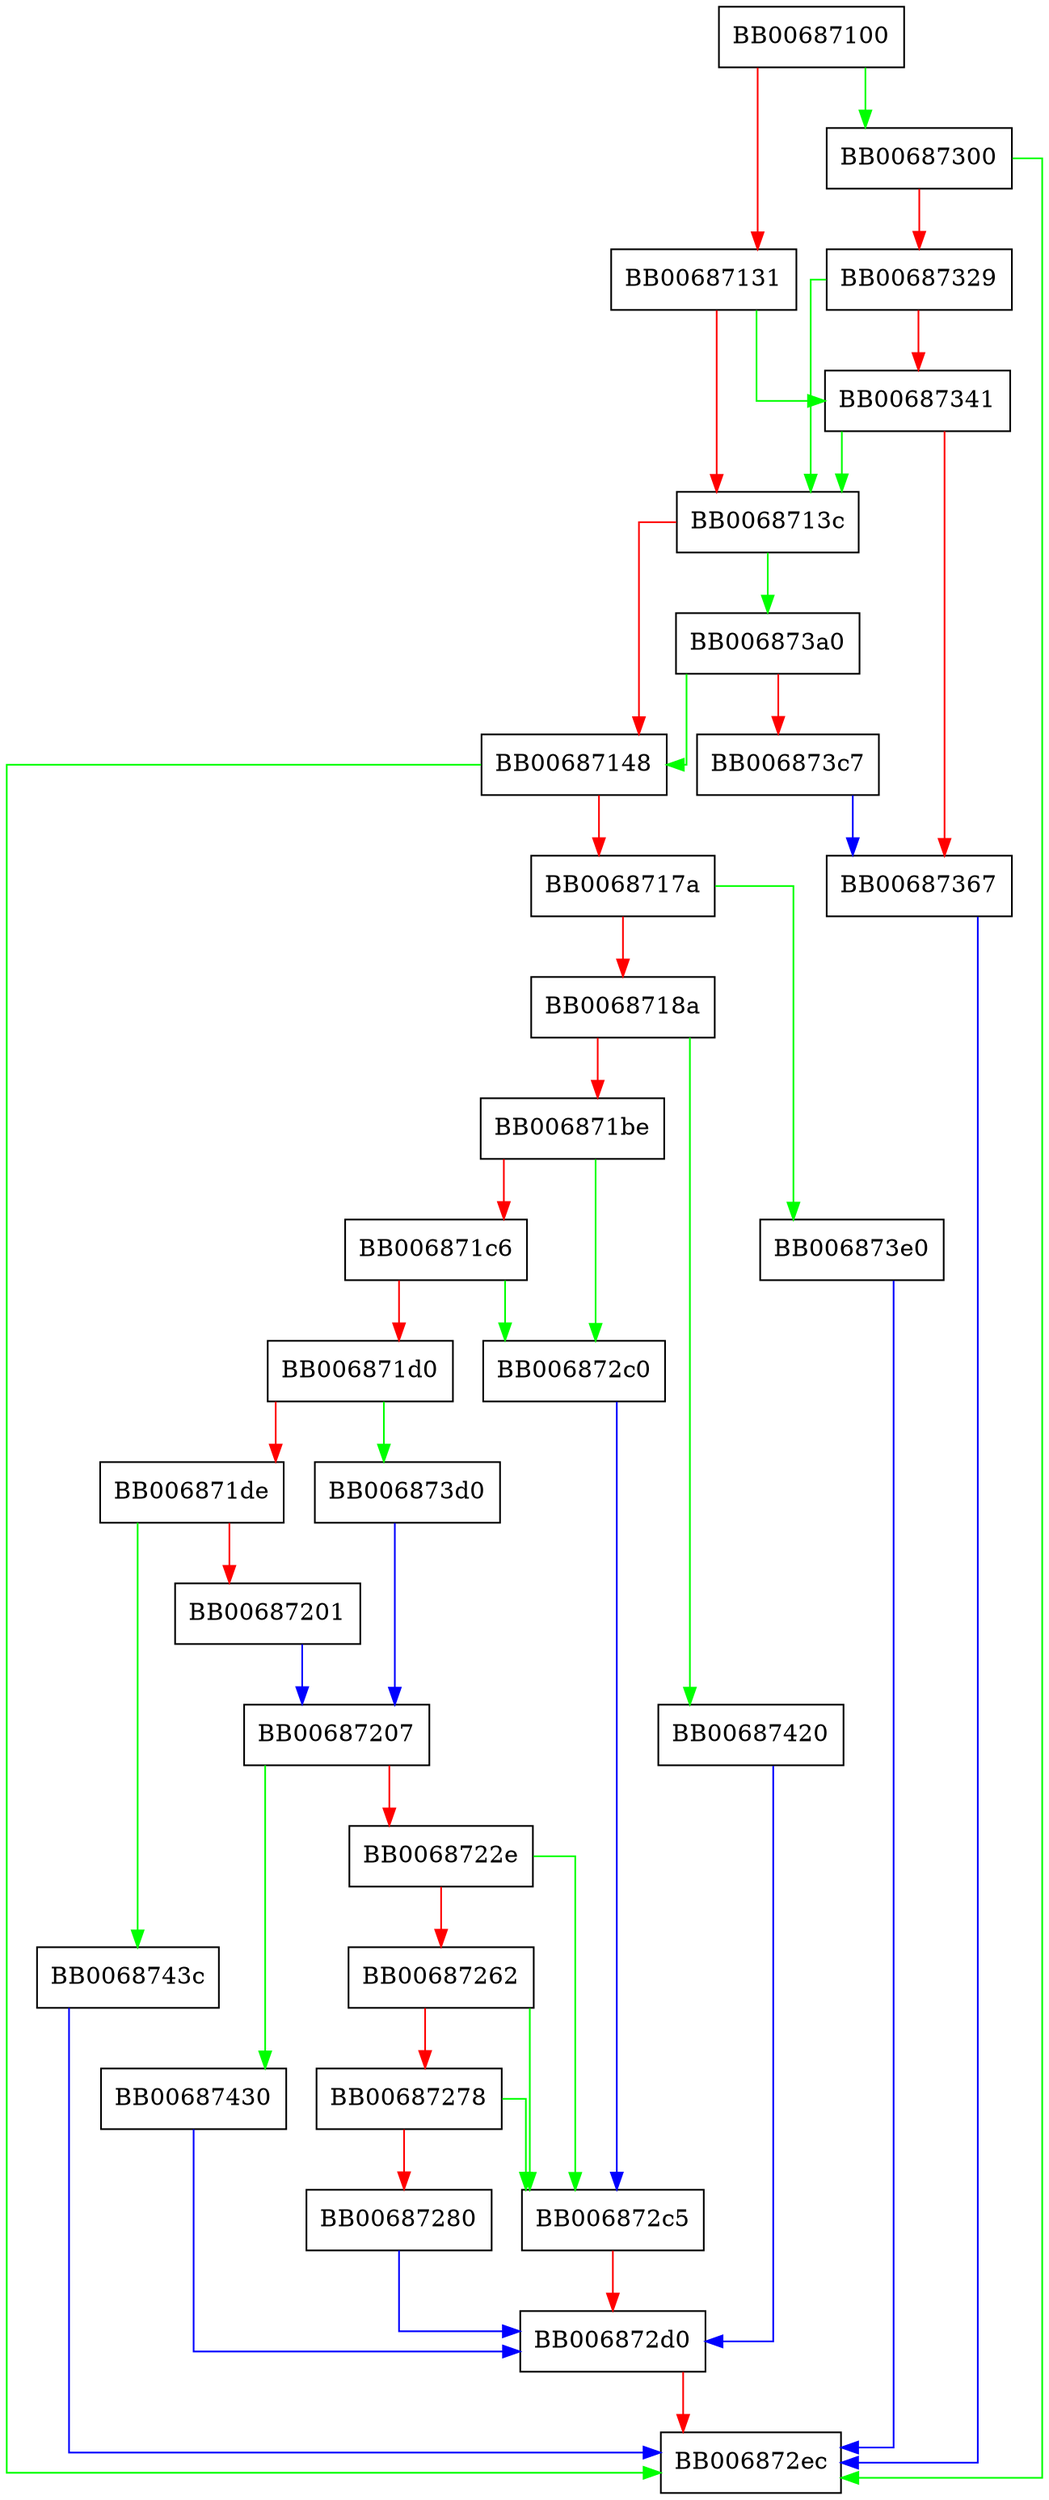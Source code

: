 digraph x509_pubkey_ex_d2i_ex {
  node [shape="box"];
  graph [splines=ortho];
  BB00687100 -> BB00687300 [color="green"];
  BB00687100 -> BB00687131 [color="red"];
  BB00687131 -> BB00687341 [color="green"];
  BB00687131 -> BB0068713c [color="red"];
  BB0068713c -> BB006873a0 [color="green"];
  BB0068713c -> BB00687148 [color="red"];
  BB00687148 -> BB006872ec [color="green"];
  BB00687148 -> BB0068717a [color="red"];
  BB0068717a -> BB006873e0 [color="green"];
  BB0068717a -> BB0068718a [color="red"];
  BB0068718a -> BB00687420 [color="green"];
  BB0068718a -> BB006871be [color="red"];
  BB006871be -> BB006872c0 [color="green"];
  BB006871be -> BB006871c6 [color="red"];
  BB006871c6 -> BB006872c0 [color="green"];
  BB006871c6 -> BB006871d0 [color="red"];
  BB006871d0 -> BB006873d0 [color="green"];
  BB006871d0 -> BB006871de [color="red"];
  BB006871de -> BB0068743c [color="green"];
  BB006871de -> BB00687201 [color="red"];
  BB00687201 -> BB00687207 [color="blue"];
  BB00687207 -> BB00687430 [color="green"];
  BB00687207 -> BB0068722e [color="red"];
  BB0068722e -> BB006872c5 [color="green"];
  BB0068722e -> BB00687262 [color="red"];
  BB00687262 -> BB006872c5 [color="green"];
  BB00687262 -> BB00687278 [color="red"];
  BB00687278 -> BB006872c5 [color="green"];
  BB00687278 -> BB00687280 [color="red"];
  BB00687280 -> BB006872d0 [color="blue"];
  BB006872c0 -> BB006872c5 [color="blue"];
  BB006872c5 -> BB006872d0 [color="red"];
  BB006872d0 -> BB006872ec [color="red"];
  BB00687300 -> BB006872ec [color="green"];
  BB00687300 -> BB00687329 [color="red"];
  BB00687329 -> BB0068713c [color="green"];
  BB00687329 -> BB00687341 [color="red"];
  BB00687341 -> BB0068713c [color="green"];
  BB00687341 -> BB00687367 [color="red"];
  BB00687367 -> BB006872ec [color="blue"];
  BB006873a0 -> BB00687148 [color="green"];
  BB006873a0 -> BB006873c7 [color="red"];
  BB006873c7 -> BB00687367 [color="blue"];
  BB006873d0 -> BB00687207 [color="blue"];
  BB006873e0 -> BB006872ec [color="blue"];
  BB00687420 -> BB006872d0 [color="blue"];
  BB00687430 -> BB006872d0 [color="blue"];
  BB0068743c -> BB006872ec [color="blue"];
}